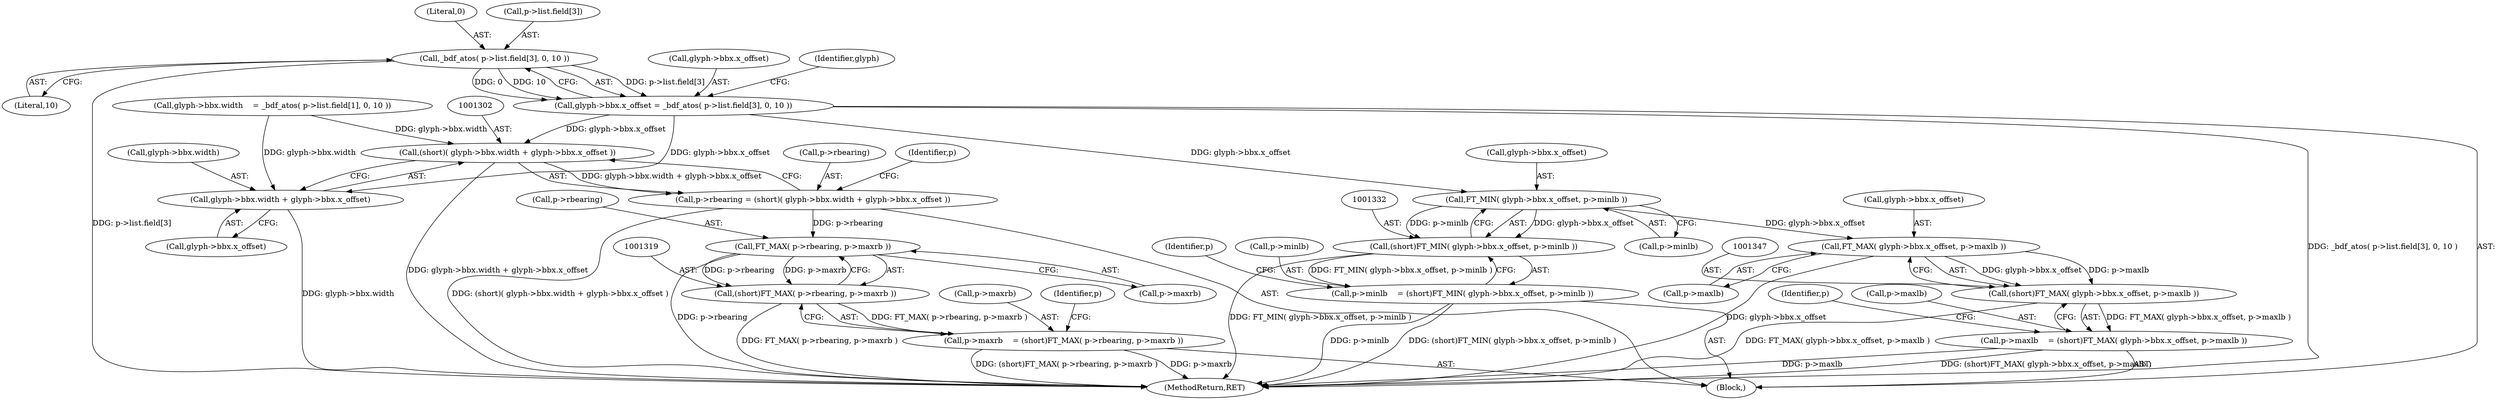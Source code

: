 digraph "0_savannah_07bdb6e289c7954e2a533039dc93c1c136099d2d@array" {
"1001208" [label="(Call,_bdf_atos( p->list.field[3], 0, 10 ))"];
"1001202" [label="(Call,glyph->bbx.x_offset = _bdf_atos( p->list.field[3], 0, 10 ))"];
"1001301" [label="(Call,(short)( glyph->bbx.width + glyph->bbx.x_offset ))"];
"1001297" [label="(Call,p->rbearing = (short)( glyph->bbx.width + glyph->bbx.x_offset ))"];
"1001320" [label="(Call,FT_MAX( p->rbearing, p->maxrb ))"];
"1001318" [label="(Call,(short)FT_MAX( p->rbearing, p->maxrb ))"];
"1001314" [label="(Call,p->maxrb    = (short)FT_MAX( p->rbearing, p->maxrb ))"];
"1001303" [label="(Call,glyph->bbx.width + glyph->bbx.x_offset)"];
"1001333" [label="(Call,FT_MIN( glyph->bbx.x_offset, p->minlb ))"];
"1001331" [label="(Call,(short)FT_MIN( glyph->bbx.x_offset, p->minlb ))"];
"1001327" [label="(Call,p->minlb    = (short)FT_MIN( glyph->bbx.x_offset, p->minlb ))"];
"1001348" [label="(Call,FT_MAX( glyph->bbx.x_offset, p->maxlb ))"];
"1001346" [label="(Call,(short)FT_MAX( glyph->bbx.x_offset, p->maxlb ))"];
"1001342" [label="(Call,p->maxlb    = (short)FT_MAX( glyph->bbx.x_offset, p->maxlb ))"];
"1001297" [label="(Call,p->rbearing = (short)( glyph->bbx.width + glyph->bbx.x_offset ))"];
"1001314" [label="(Call,p->maxrb    = (short)FT_MAX( p->rbearing, p->maxrb ))"];
"1001318" [label="(Call,(short)FT_MAX( p->rbearing, p->maxrb ))"];
"1001354" [label="(Call,p->maxlb)"];
"1001349" [label="(Call,glyph->bbx.x_offset)"];
"1001208" [label="(Call,_bdf_atos( p->list.field[3], 0, 10 ))"];
"1001303" [label="(Call,glyph->bbx.width + glyph->bbx.x_offset)"];
"1001324" [label="(Call,p->maxrb)"];
"1001339" [label="(Call,p->minlb)"];
"1001217" [label="(Literal,10)"];
"1001146" [label="(Block,)"];
"1001331" [label="(Call,(short)FT_MIN( glyph->bbx.x_offset, p->minlb ))"];
"1001316" [label="(Identifier,p)"];
"1001346" [label="(Call,(short)FT_MAX( glyph->bbx.x_offset, p->maxlb ))"];
"1001343" [label="(Call,p->maxlb)"];
"1001216" [label="(Literal,0)"];
"1001361" [label="(Identifier,p)"];
"1001202" [label="(Call,glyph->bbx.x_offset = _bdf_atos( p->list.field[3], 0, 10 ))"];
"1001203" [label="(Call,glyph->bbx.x_offset)"];
"1001321" [label="(Call,p->rbearing)"];
"1001170" [label="(Call,glyph->bbx.width    = _bdf_atos( p->list.field[1], 0, 10 ))"];
"1001571" [label="(MethodReturn,RET)"];
"1001348" [label="(Call,FT_MAX( glyph->bbx.x_offset, p->maxlb ))"];
"1001304" [label="(Call,glyph->bbx.width)"];
"1001334" [label="(Call,glyph->bbx.x_offset)"];
"1001342" [label="(Call,p->maxlb    = (short)FT_MAX( glyph->bbx.x_offset, p->maxlb ))"];
"1001221" [label="(Identifier,glyph)"];
"1001298" [label="(Call,p->rbearing)"];
"1001209" [label="(Call,p->list.field[3])"];
"1001315" [label="(Call,p->maxrb)"];
"1001328" [label="(Call,p->minlb)"];
"1001320" [label="(Call,FT_MAX( p->rbearing, p->maxrb ))"];
"1001301" [label="(Call,(short)( glyph->bbx.width + glyph->bbx.x_offset ))"];
"1001327" [label="(Call,p->minlb    = (short)FT_MIN( glyph->bbx.x_offset, p->minlb ))"];
"1001333" [label="(Call,FT_MIN( glyph->bbx.x_offset, p->minlb ))"];
"1001344" [label="(Identifier,p)"];
"1001309" [label="(Call,glyph->bbx.x_offset)"];
"1001329" [label="(Identifier,p)"];
"1001208" -> "1001202"  [label="AST: "];
"1001208" -> "1001217"  [label="CFG: "];
"1001209" -> "1001208"  [label="AST: "];
"1001216" -> "1001208"  [label="AST: "];
"1001217" -> "1001208"  [label="AST: "];
"1001202" -> "1001208"  [label="CFG: "];
"1001208" -> "1001571"  [label="DDG: p->list.field[3]"];
"1001208" -> "1001202"  [label="DDG: p->list.field[3]"];
"1001208" -> "1001202"  [label="DDG: 0"];
"1001208" -> "1001202"  [label="DDG: 10"];
"1001202" -> "1001146"  [label="AST: "];
"1001203" -> "1001202"  [label="AST: "];
"1001221" -> "1001202"  [label="CFG: "];
"1001202" -> "1001571"  [label="DDG: _bdf_atos( p->list.field[3], 0, 10 )"];
"1001202" -> "1001301"  [label="DDG: glyph->bbx.x_offset"];
"1001202" -> "1001303"  [label="DDG: glyph->bbx.x_offset"];
"1001202" -> "1001333"  [label="DDG: glyph->bbx.x_offset"];
"1001301" -> "1001297"  [label="AST: "];
"1001301" -> "1001303"  [label="CFG: "];
"1001302" -> "1001301"  [label="AST: "];
"1001303" -> "1001301"  [label="AST: "];
"1001297" -> "1001301"  [label="CFG: "];
"1001301" -> "1001571"  [label="DDG: glyph->bbx.width + glyph->bbx.x_offset"];
"1001301" -> "1001297"  [label="DDG: glyph->bbx.width + glyph->bbx.x_offset"];
"1001170" -> "1001301"  [label="DDG: glyph->bbx.width"];
"1001297" -> "1001146"  [label="AST: "];
"1001298" -> "1001297"  [label="AST: "];
"1001316" -> "1001297"  [label="CFG: "];
"1001297" -> "1001571"  [label="DDG: (short)( glyph->bbx.width + glyph->bbx.x_offset )"];
"1001297" -> "1001320"  [label="DDG: p->rbearing"];
"1001320" -> "1001318"  [label="AST: "];
"1001320" -> "1001324"  [label="CFG: "];
"1001321" -> "1001320"  [label="AST: "];
"1001324" -> "1001320"  [label="AST: "];
"1001318" -> "1001320"  [label="CFG: "];
"1001320" -> "1001571"  [label="DDG: p->rbearing"];
"1001320" -> "1001318"  [label="DDG: p->rbearing"];
"1001320" -> "1001318"  [label="DDG: p->maxrb"];
"1001318" -> "1001314"  [label="AST: "];
"1001319" -> "1001318"  [label="AST: "];
"1001314" -> "1001318"  [label="CFG: "];
"1001318" -> "1001571"  [label="DDG: FT_MAX( p->rbearing, p->maxrb )"];
"1001318" -> "1001314"  [label="DDG: FT_MAX( p->rbearing, p->maxrb )"];
"1001314" -> "1001146"  [label="AST: "];
"1001315" -> "1001314"  [label="AST: "];
"1001329" -> "1001314"  [label="CFG: "];
"1001314" -> "1001571"  [label="DDG: (short)FT_MAX( p->rbearing, p->maxrb )"];
"1001314" -> "1001571"  [label="DDG: p->maxrb"];
"1001303" -> "1001309"  [label="CFG: "];
"1001304" -> "1001303"  [label="AST: "];
"1001309" -> "1001303"  [label="AST: "];
"1001303" -> "1001571"  [label="DDG: glyph->bbx.width"];
"1001170" -> "1001303"  [label="DDG: glyph->bbx.width"];
"1001333" -> "1001331"  [label="AST: "];
"1001333" -> "1001339"  [label="CFG: "];
"1001334" -> "1001333"  [label="AST: "];
"1001339" -> "1001333"  [label="AST: "];
"1001331" -> "1001333"  [label="CFG: "];
"1001333" -> "1001331"  [label="DDG: glyph->bbx.x_offset"];
"1001333" -> "1001331"  [label="DDG: p->minlb"];
"1001333" -> "1001348"  [label="DDG: glyph->bbx.x_offset"];
"1001331" -> "1001327"  [label="AST: "];
"1001332" -> "1001331"  [label="AST: "];
"1001327" -> "1001331"  [label="CFG: "];
"1001331" -> "1001571"  [label="DDG: FT_MIN( glyph->bbx.x_offset, p->minlb )"];
"1001331" -> "1001327"  [label="DDG: FT_MIN( glyph->bbx.x_offset, p->minlb )"];
"1001327" -> "1001146"  [label="AST: "];
"1001328" -> "1001327"  [label="AST: "];
"1001344" -> "1001327"  [label="CFG: "];
"1001327" -> "1001571"  [label="DDG: p->minlb"];
"1001327" -> "1001571"  [label="DDG: (short)FT_MIN( glyph->bbx.x_offset, p->minlb )"];
"1001348" -> "1001346"  [label="AST: "];
"1001348" -> "1001354"  [label="CFG: "];
"1001349" -> "1001348"  [label="AST: "];
"1001354" -> "1001348"  [label="AST: "];
"1001346" -> "1001348"  [label="CFG: "];
"1001348" -> "1001571"  [label="DDG: glyph->bbx.x_offset"];
"1001348" -> "1001346"  [label="DDG: glyph->bbx.x_offset"];
"1001348" -> "1001346"  [label="DDG: p->maxlb"];
"1001346" -> "1001342"  [label="AST: "];
"1001347" -> "1001346"  [label="AST: "];
"1001342" -> "1001346"  [label="CFG: "];
"1001346" -> "1001571"  [label="DDG: FT_MAX( glyph->bbx.x_offset, p->maxlb )"];
"1001346" -> "1001342"  [label="DDG: FT_MAX( glyph->bbx.x_offset, p->maxlb )"];
"1001342" -> "1001146"  [label="AST: "];
"1001343" -> "1001342"  [label="AST: "];
"1001361" -> "1001342"  [label="CFG: "];
"1001342" -> "1001571"  [label="DDG: p->maxlb"];
"1001342" -> "1001571"  [label="DDG: (short)FT_MAX( glyph->bbx.x_offset, p->maxlb )"];
}
